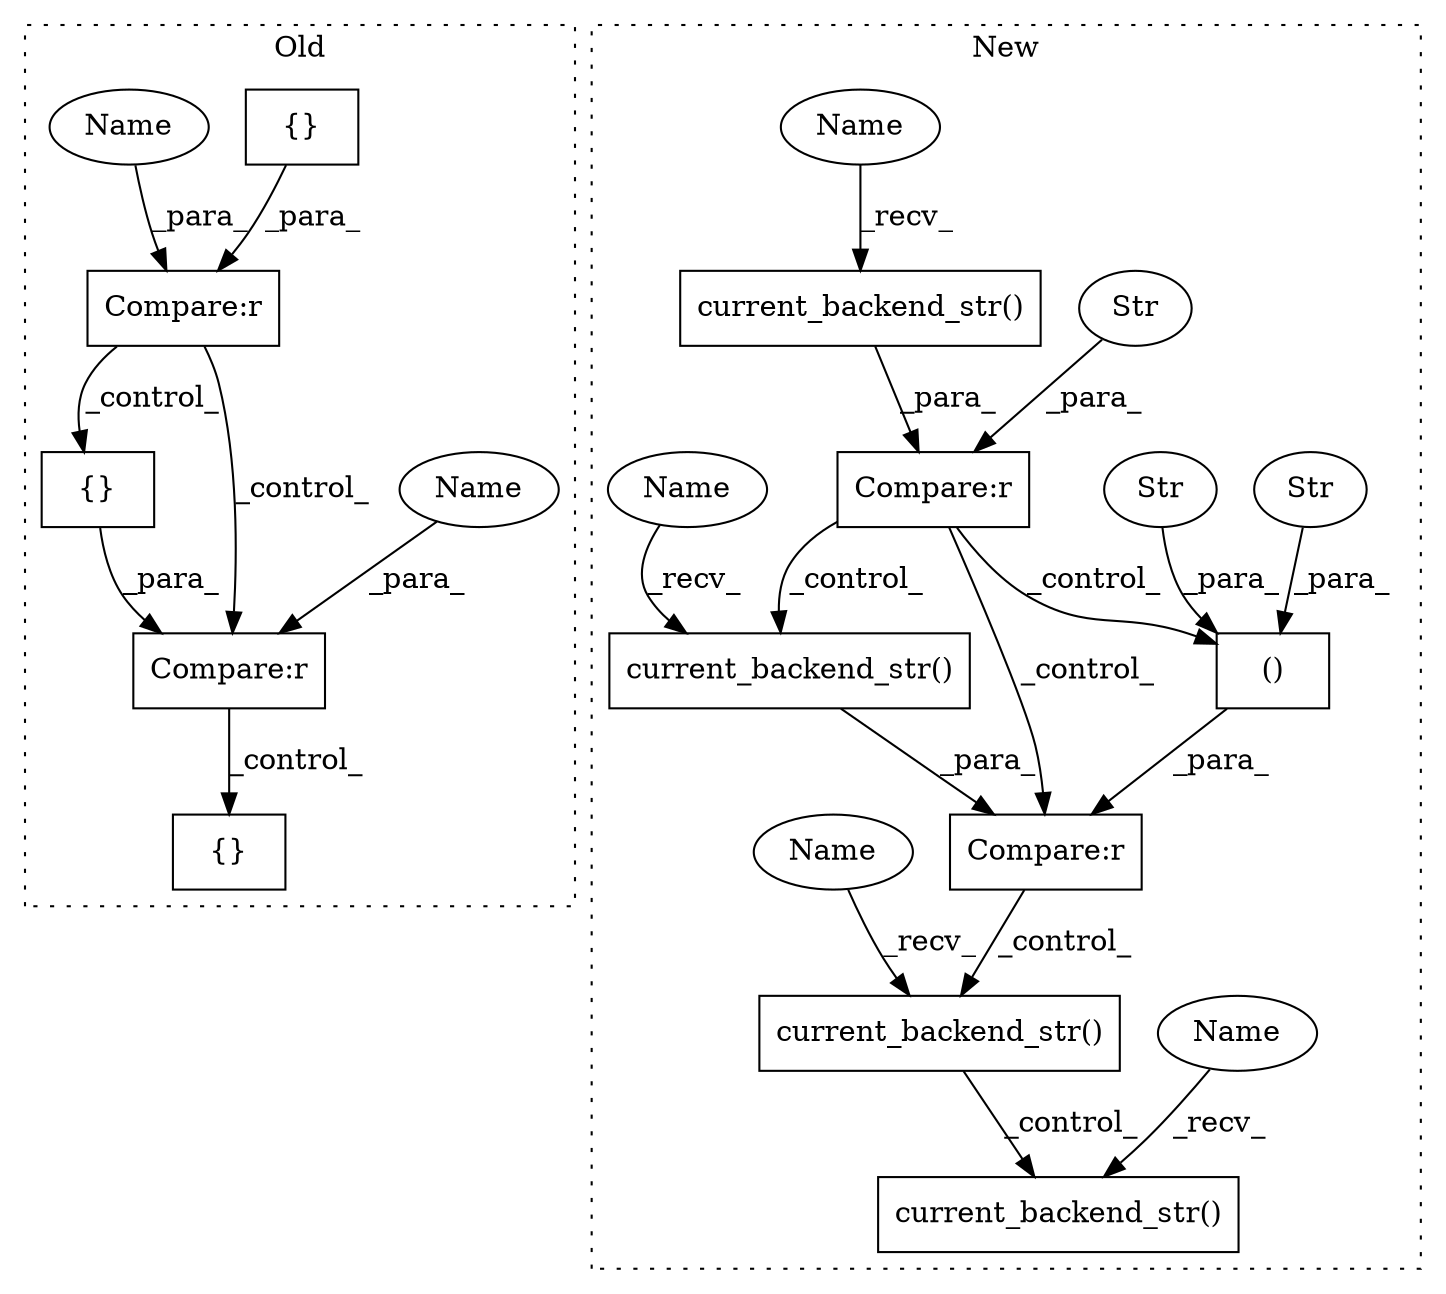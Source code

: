digraph G {
subgraph cluster0 {
1 [label="{}" a="59" s="44027,44066" l="1,0" shape="box"];
3 [label="Compare:r" a="40" s="44019" l="48" shape="box"];
10 [label="{}" a="59" s="44197,44231" l="1,0" shape="box"];
12 [label="Compare:r" a="40" s="44189" l="43" shape="box"];
13 [label="{}" a="59" s="44314,44330" l="1,0" shape="box"];
16 [label="Name" a="87" s="44189" l="4" shape="ellipse"];
17 [label="Name" a="87" s="44019" l="4" shape="ellipse"];
label = "Old";
style="dotted";
}
subgraph cluster1 {
2 [label="current_backend_str()" a="75" s="44311" l="25" shape="box"];
4 [label="Compare:r" a="40" s="44311" l="45" shape="box"];
5 [label="()" a="54" s="44348" l="7" shape="box"];
6 [label="Str" a="66" s="44350" l="5" shape="ellipse"];
7 [label="Str" a="66" s="44341" l="7" shape="ellipse"];
8 [label="current_backend_str()" a="75" s="44577" l="25" shape="box"];
9 [label="Compare:r" a="40" s="44148" l="41" shape="box"];
11 [label="current_backend_str()" a="75" s="44148" l="25" shape="box"];
14 [label="Str" a="66" s="44177" l="12" shape="ellipse"];
15 [label="current_backend_str()" a="75" s="44430" l="25" shape="box"];
18 [label="Name" a="87" s="44311" l="3" shape="ellipse"];
19 [label="Name" a="87" s="44577" l="3" shape="ellipse"];
20 [label="Name" a="87" s="44148" l="3" shape="ellipse"];
21 [label="Name" a="87" s="44430" l="3" shape="ellipse"];
label = "New";
style="dotted";
}
1 -> 3 [label="_para_"];
2 -> 4 [label="_para_"];
3 -> 12 [label="_control_"];
3 -> 10 [label="_control_"];
4 -> 15 [label="_control_"];
5 -> 4 [label="_para_"];
6 -> 5 [label="_para_"];
7 -> 5 [label="_para_"];
9 -> 2 [label="_control_"];
9 -> 5 [label="_control_"];
9 -> 4 [label="_control_"];
10 -> 12 [label="_para_"];
11 -> 9 [label="_para_"];
12 -> 13 [label="_control_"];
14 -> 9 [label="_para_"];
15 -> 8 [label="_control_"];
16 -> 12 [label="_para_"];
17 -> 3 [label="_para_"];
18 -> 2 [label="_recv_"];
19 -> 8 [label="_recv_"];
20 -> 11 [label="_recv_"];
21 -> 15 [label="_recv_"];
}